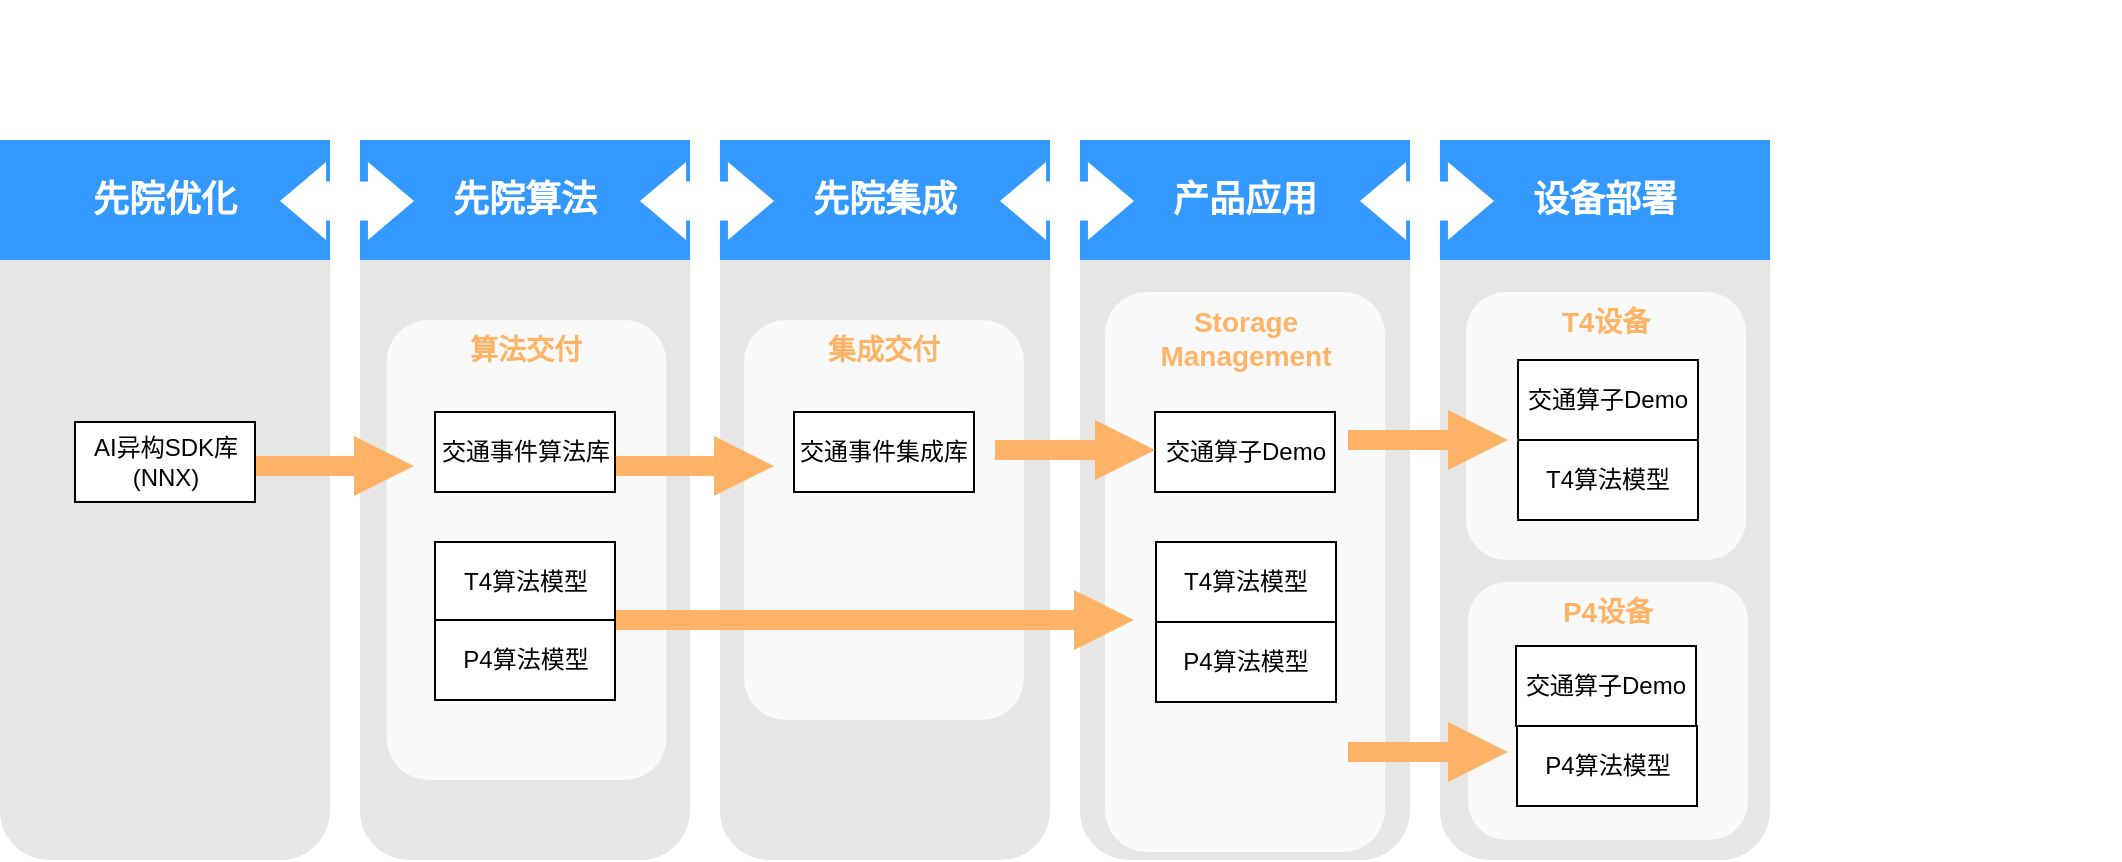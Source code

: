 <mxfile version="17.1.2" type="github">
  <diagram id="6a731a19-8d31-9384-78a2-239565b7b9f0" name="Page-1">
    <mxGraphModel dx="1298" dy="725" grid="1" gridSize="10" guides="1" tooltips="1" connect="1" arrows="1" fold="1" page="1" pageScale="1" pageWidth="1169" pageHeight="827" background="#FFFFFF" math="0" shadow="0">
      <root>
        <mxCell id="0" />
        <mxCell id="1" parent="0" />
        <mxCell id="2021" value="" style="rounded=1;whiteSpace=wrap;html=1;dashed=1;strokeColor=none;strokeWidth=2;fillColor=#E6E6E6;fontFamily=Verdana;fontSize=12;fontColor=#00BEF2" parent="1" vertex="1">
          <mxGeometry x="400" y="120" width="165" height="360" as="geometry" />
        </mxCell>
        <mxCell id="3UlqKtwu3MULmqk2jxQC-2092" value="集成交付" style="rounded=1;whiteSpace=wrap;html=1;dashed=1;strokeColor=none;strokeWidth=2;fillColor=#FFFFFF;fontFamily=Helvetica;fontSize=14;fontColor=#FFB366;opacity=75;verticalAlign=top;fontStyle=1" vertex="1" parent="1">
          <mxGeometry x="412" y="210" width="140" height="200" as="geometry" />
        </mxCell>
        <mxCell id="2019" value="" style="rounded=1;whiteSpace=wrap;html=1;dashed=1;strokeColor=none;strokeWidth=2;fillColor=#E6E6E6;fontFamily=Verdana;fontSize=12;fontColor=#00BEF2" parent="1" vertex="1">
          <mxGeometry x="40" y="120" width="165" height="360" as="geometry" />
        </mxCell>
        <mxCell id="2020" value="" style="rounded=1;whiteSpace=wrap;html=1;dashed=1;strokeColor=none;strokeWidth=2;fillColor=#E6E6E6;fontFamily=Verdana;fontSize=12;fontColor=#00BEF2" parent="1" vertex="1">
          <mxGeometry x="220" y="120" width="165" height="360" as="geometry" />
        </mxCell>
        <mxCell id="2022" value="" style="rounded=1;whiteSpace=wrap;html=1;dashed=1;strokeColor=none;strokeWidth=2;fillColor=#E6E6E6;fontFamily=Verdana;fontSize=12;fontColor=#00BEF2" parent="1" vertex="1">
          <mxGeometry x="580" y="120" width="165" height="360" as="geometry" />
        </mxCell>
        <mxCell id="2023" value="" style="rounded=1;whiteSpace=wrap;html=1;dashed=1;strokeColor=none;strokeWidth=2;fillColor=#E6E6E6;fontFamily=Verdana;fontSize=12;fontColor=#00BEF2" parent="1" vertex="1">
          <mxGeometry x="760" y="120" width="165" height="360" as="geometry" />
        </mxCell>
        <mxCell id="2025" value="先院优化" style="whiteSpace=wrap;html=1;dashed=1;strokeColor=none;strokeWidth=2;fillColor=#3399FF;fontFamily=Helvetica;fontSize=18;fontColor=#FFFFFF;fontStyle=1" parent="1" vertex="1">
          <mxGeometry x="40" y="120" width="165" height="60" as="geometry" />
        </mxCell>
        <mxCell id="2026" value="先院算法" style="whiteSpace=wrap;html=1;dashed=1;strokeColor=none;strokeWidth=2;fillColor=#3399FF;fontFamily=Helvetica;fontSize=18;fontColor=#FFFFFF;fontStyle=1" parent="1" vertex="1">
          <mxGeometry x="220" y="120" width="165" height="60" as="geometry" />
        </mxCell>
        <mxCell id="2027" value="先院集成" style="whiteSpace=wrap;html=1;dashed=1;strokeColor=none;strokeWidth=2;fillColor=#3399FF;fontFamily=Helvetica;fontSize=18;fontColor=#FFFFFF;fontStyle=1" parent="1" vertex="1">
          <mxGeometry x="400" y="120" width="165" height="60" as="geometry" />
        </mxCell>
        <mxCell id="2028" value="产品应用" style="whiteSpace=wrap;html=1;dashed=1;strokeColor=none;strokeWidth=2;fillColor=#3399FF;fontFamily=Helvetica;fontSize=18;fontColor=#FFFFFF;fontStyle=1" parent="1" vertex="1">
          <mxGeometry x="580" y="120" width="165" height="60" as="geometry" />
        </mxCell>
        <mxCell id="2029" value="设备部署" style="whiteSpace=wrap;html=1;dashed=1;strokeColor=none;strokeWidth=2;fillColor=#3399FF;fontFamily=Helvetica;fontSize=18;fontColor=#FFFFFF;fontStyle=1" parent="1" vertex="1">
          <mxGeometry x="760" y="120" width="165" height="60" as="geometry" />
        </mxCell>
        <mxCell id="2031" value="" style="shape=mxgraph.arrows.two_way_arrow_horizontal;html=1;verticalLabelPosition=bottom;verticalAlign=top;strokeWidth=2;strokeColor=none;dashed=1;fillColor=#FFFFFF;fontFamily=Verdana;fontSize=12;fontColor=#00BEF2" parent="1" vertex="1">
          <mxGeometry x="180" y="131" width="67" height="39" as="geometry" />
        </mxCell>
        <mxCell id="2032" value="" style="shape=mxgraph.arrows.two_way_arrow_horizontal;html=1;verticalLabelPosition=bottom;verticalAlign=top;strokeWidth=2;strokeColor=none;dashed=1;fillColor=#FFFFFF;fontFamily=Verdana;fontSize=12;fontColor=#00BEF2" parent="1" vertex="1">
          <mxGeometry x="360" y="131" width="67" height="39" as="geometry" />
        </mxCell>
        <mxCell id="2033" value="" style="shape=mxgraph.arrows.two_way_arrow_horizontal;html=1;verticalLabelPosition=bottom;verticalAlign=top;strokeWidth=2;strokeColor=none;dashed=1;fillColor=#FFFFFF;fontFamily=Verdana;fontSize=12;fontColor=#00BEF2" parent="1" vertex="1">
          <mxGeometry x="540" y="131" width="67" height="39" as="geometry" />
        </mxCell>
        <mxCell id="2034" value="" style="shape=mxgraph.arrows.two_way_arrow_horizontal;html=1;verticalLabelPosition=bottom;verticalAlign=top;strokeWidth=2;strokeColor=none;dashed=1;fillColor=#FFFFFF;fontFamily=Verdana;fontSize=12;fontColor=#00BEF2" parent="1" vertex="1">
          <mxGeometry x="720" y="131" width="67" height="39" as="geometry" />
        </mxCell>
        <mxCell id="2047" value="Windows Azure Management Portal" style="text;html=1;strokeColor=none;fillColor=none;align=center;verticalAlign=middle;whiteSpace=wrap;overflow=hidden;dashed=1;fontSize=36;fontColor=#FFFFFF;fontFamily=Helvetica;fontStyle=1" parent="1" vertex="1">
          <mxGeometry x="40" y="50" width="1060" height="50" as="geometry" />
        </mxCell>
        <mxCell id="2055" value="Storage Management" style="rounded=1;whiteSpace=wrap;html=1;dashed=1;strokeColor=none;strokeWidth=2;fillColor=#FFFFFF;fontFamily=Helvetica;fontSize=14;fontColor=#FFB366;opacity=75;verticalAlign=top;fontStyle=1" parent="1" vertex="1">
          <mxGeometry x="592.5" y="196" width="140" height="280" as="geometry" />
        </mxCell>
        <mxCell id="2059" value="T4设备" style="rounded=1;whiteSpace=wrap;html=1;dashed=1;strokeColor=none;strokeWidth=2;fillColor=#FFFFFF;fontFamily=Helvetica;fontSize=14;fontColor=#FFB366;opacity=75;verticalAlign=top;fontStyle=1" parent="1" vertex="1">
          <mxGeometry x="773" y="196" width="140" height="134" as="geometry" />
        </mxCell>
        <mxCell id="2061" value="P4设备" style="rounded=1;whiteSpace=wrap;html=1;dashed=1;strokeColor=none;strokeWidth=2;fillColor=#FFFFFF;fontFamily=Helvetica;fontSize=14;fontColor=#FFB366;opacity=75;verticalAlign=top;fontStyle=1" parent="1" vertex="1">
          <mxGeometry x="774" y="341" width="140" height="129" as="geometry" />
        </mxCell>
        <mxCell id="2068" value="算法交付" style="rounded=1;whiteSpace=wrap;html=1;dashed=1;strokeColor=none;strokeWidth=2;fillColor=#FFFFFF;fontFamily=Helvetica;fontSize=14;fontColor=#FFB366;opacity=75;verticalAlign=top;fontStyle=1" parent="1" vertex="1">
          <mxGeometry x="233.25" y="210" width="140" height="230" as="geometry" />
        </mxCell>
        <mxCell id="2075" value="" style="arrow;html=1;endArrow=block;endFill=1;strokeColor=none;strokeWidth=4;fontFamily=Helvetica;fontSize=36;fontColor=#FFB366;fillColor=#FFB366;" parent="1" edge="1">
          <mxGeometry width="100" height="100" relative="1" as="geometry">
            <mxPoint x="167" y="283" as="sourcePoint" />
            <mxPoint x="247" y="283" as="targetPoint" />
          </mxGeometry>
        </mxCell>
        <mxCell id="2076" value="" style="arrow;html=1;endArrow=block;endFill=1;strokeColor=none;strokeWidth=4;fontFamily=Helvetica;fontSize=36;fontColor=#FFB366;fillColor=#FFB366;opacity=100" parent="1" edge="1">
          <mxGeometry width="100" height="100" relative="1" as="geometry">
            <mxPoint x="347" y="283" as="sourcePoint" />
            <mxPoint x="427" y="283" as="targetPoint" />
          </mxGeometry>
        </mxCell>
        <mxCell id="2077" value="" style="arrow;html=1;endArrow=block;endFill=1;strokeColor=none;strokeWidth=4;fontFamily=Helvetica;fontSize=36;fontColor=#FFB366;fillColor=#FFB366;exitX=1;exitY=0;exitDx=0;exitDy=0;" parent="1" edge="1" source="3UlqKtwu3MULmqk2jxQC-2088">
          <mxGeometry width="100" height="100" relative="1" as="geometry">
            <mxPoint x="527" y="360" as="sourcePoint" />
            <mxPoint x="607" y="360" as="targetPoint" />
          </mxGeometry>
        </mxCell>
        <mxCell id="2078" value="" style="arrow;html=1;endArrow=block;endFill=1;strokeColor=none;strokeWidth=4;fontFamily=Helvetica;fontSize=36;fontColor=#FFB366;fillColor=#FFB366;" parent="1" edge="1">
          <mxGeometry width="100" height="100" relative="1" as="geometry">
            <mxPoint x="714" y="426" as="sourcePoint" />
            <mxPoint x="794" y="426" as="targetPoint" />
          </mxGeometry>
        </mxCell>
        <mxCell id="2079" value="" style="arrow;html=1;endArrow=block;endFill=1;strokeColor=none;strokeWidth=4;fontFamily=Helvetica;fontSize=36;fontColor=#FFB366;fillColor=#FFB366;" parent="1" edge="1">
          <mxGeometry width="100" height="100" relative="1" as="geometry">
            <mxPoint x="714" y="270" as="sourcePoint" />
            <mxPoint x="794" y="270" as="targetPoint" />
          </mxGeometry>
        </mxCell>
        <mxCell id="3UlqKtwu3MULmqk2jxQC-2085" value="AI异构SDK库&lt;br&gt;(NNX)" style="rounded=0;whiteSpace=wrap;html=1;" vertex="1" parent="1">
          <mxGeometry x="77.5" y="261" width="90" height="40" as="geometry" />
        </mxCell>
        <mxCell id="3UlqKtwu3MULmqk2jxQC-2086" value="交通事件算法库" style="rounded=0;whiteSpace=wrap;html=1;" vertex="1" parent="1">
          <mxGeometry x="257.5" y="256" width="90" height="40" as="geometry" />
        </mxCell>
        <mxCell id="3UlqKtwu3MULmqk2jxQC-2087" value="T4算法模型" style="rounded=0;whiteSpace=wrap;html=1;" vertex="1" parent="1">
          <mxGeometry x="257.5" y="321" width="90" height="40" as="geometry" />
        </mxCell>
        <mxCell id="3UlqKtwu3MULmqk2jxQC-2088" value="P4算法模型" style="rounded=0;whiteSpace=wrap;html=1;" vertex="1" parent="1">
          <mxGeometry x="257.5" y="360" width="90" height="40" as="geometry" />
        </mxCell>
        <mxCell id="3UlqKtwu3MULmqk2jxQC-2089" value="交通事件集成库" style="rounded=0;whiteSpace=wrap;html=1;" vertex="1" parent="1">
          <mxGeometry x="437" y="256" width="90" height="40" as="geometry" />
        </mxCell>
        <mxCell id="3UlqKtwu3MULmqk2jxQC-2091" value="P4算法模型" style="rounded=0;whiteSpace=wrap;html=1;" vertex="1" parent="1">
          <mxGeometry x="618" y="361" width="90" height="40" as="geometry" />
        </mxCell>
        <mxCell id="3UlqKtwu3MULmqk2jxQC-2094" value="交通算子Demo" style="rounded=0;whiteSpace=wrap;html=1;" vertex="1" parent="1">
          <mxGeometry x="617.5" y="256" width="90" height="40" as="geometry" />
        </mxCell>
        <mxCell id="3UlqKtwu3MULmqk2jxQC-2095" value="T4算法模型" style="rounded=0;whiteSpace=wrap;html=1;" vertex="1" parent="1">
          <mxGeometry x="618" y="321" width="90" height="40" as="geometry" />
        </mxCell>
        <mxCell id="3UlqKtwu3MULmqk2jxQC-2097" value="" style="arrow;html=1;endArrow=block;endFill=1;strokeColor=none;strokeWidth=4;fontFamily=Helvetica;fontSize=36;fontColor=#FFB366;fillColor=#FFB366;opacity=100" edge="1" parent="1">
          <mxGeometry width="100" height="100" relative="1" as="geometry">
            <mxPoint x="537.5" y="275.0" as="sourcePoint" />
            <mxPoint x="617.5" y="275.0" as="targetPoint" />
          </mxGeometry>
        </mxCell>
        <mxCell id="3UlqKtwu3MULmqk2jxQC-2098" value="交通算子Demo" style="rounded=0;whiteSpace=wrap;html=1;" vertex="1" parent="1">
          <mxGeometry x="799" y="230" width="90" height="40" as="geometry" />
        </mxCell>
        <mxCell id="3UlqKtwu3MULmqk2jxQC-2099" value="T4算法模型" style="rounded=0;whiteSpace=wrap;html=1;" vertex="1" parent="1">
          <mxGeometry x="799" y="270" width="90" height="40" as="geometry" />
        </mxCell>
        <mxCell id="3UlqKtwu3MULmqk2jxQC-2100" value="交通算子Demo" style="rounded=0;whiteSpace=wrap;html=1;" vertex="1" parent="1">
          <mxGeometry x="798" y="373" width="90" height="40" as="geometry" />
        </mxCell>
        <mxCell id="3UlqKtwu3MULmqk2jxQC-2101" value="P4算法模型" style="rounded=0;whiteSpace=wrap;html=1;" vertex="1" parent="1">
          <mxGeometry x="798.5" y="413" width="90" height="40" as="geometry" />
        </mxCell>
      </root>
    </mxGraphModel>
  </diagram>
</mxfile>
